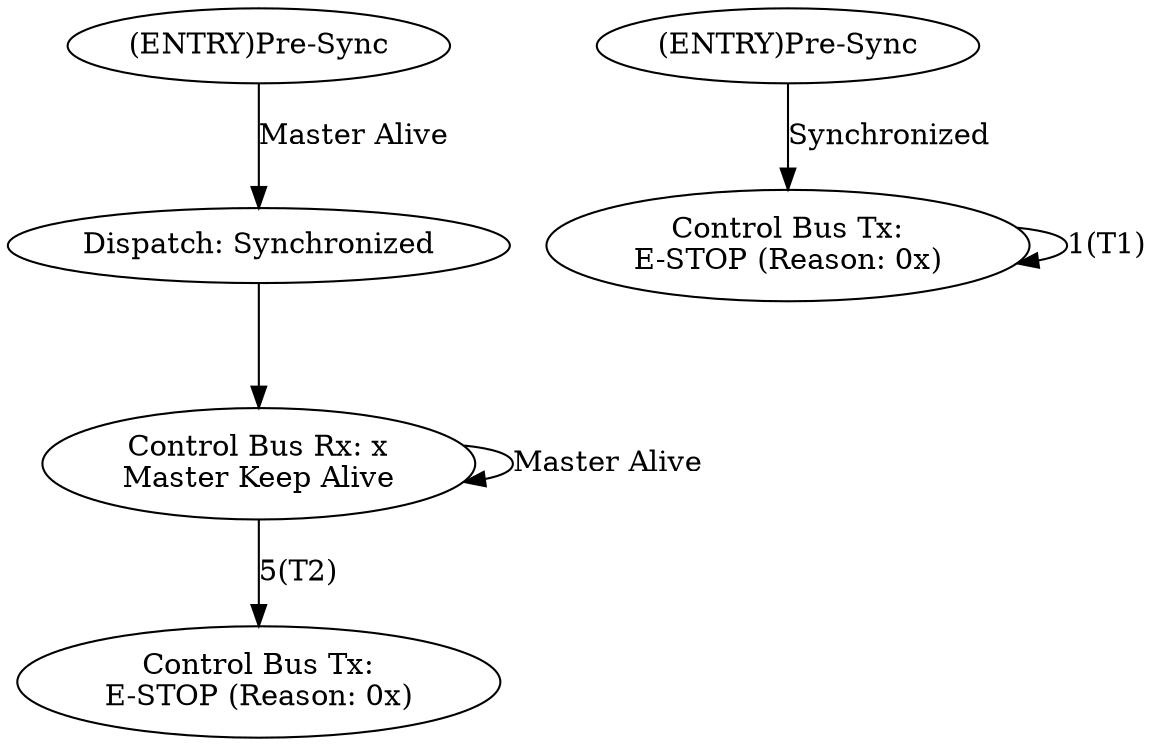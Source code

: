 digraph presynchronizeToEstop {

S10 [label="(ENTRY)Pre-Sync"];
S11 [label="Dispatch: Synchronized"];
S12 [label="Control Bus Rx: x\nMaster Keep Alive"];
S13 [label="Control Bus Tx:\nE-STOP (Reason: 0x)"];

S10 -> S11 [label="Master Alive"];
S11 -> S12 [label=" "];
S12 -> S12 [label="Master Alive"];
S12 -> S13 [label="5(T2)"];

S01 [label="(ENTRY)Pre-Sync"];
S00 [label="Control Bus Tx:\nE-STOP (Reason: 0x)"];

S01 -> S00 [label="Synchronized"];
S00 -> S00 [label="1(T1)"];

}